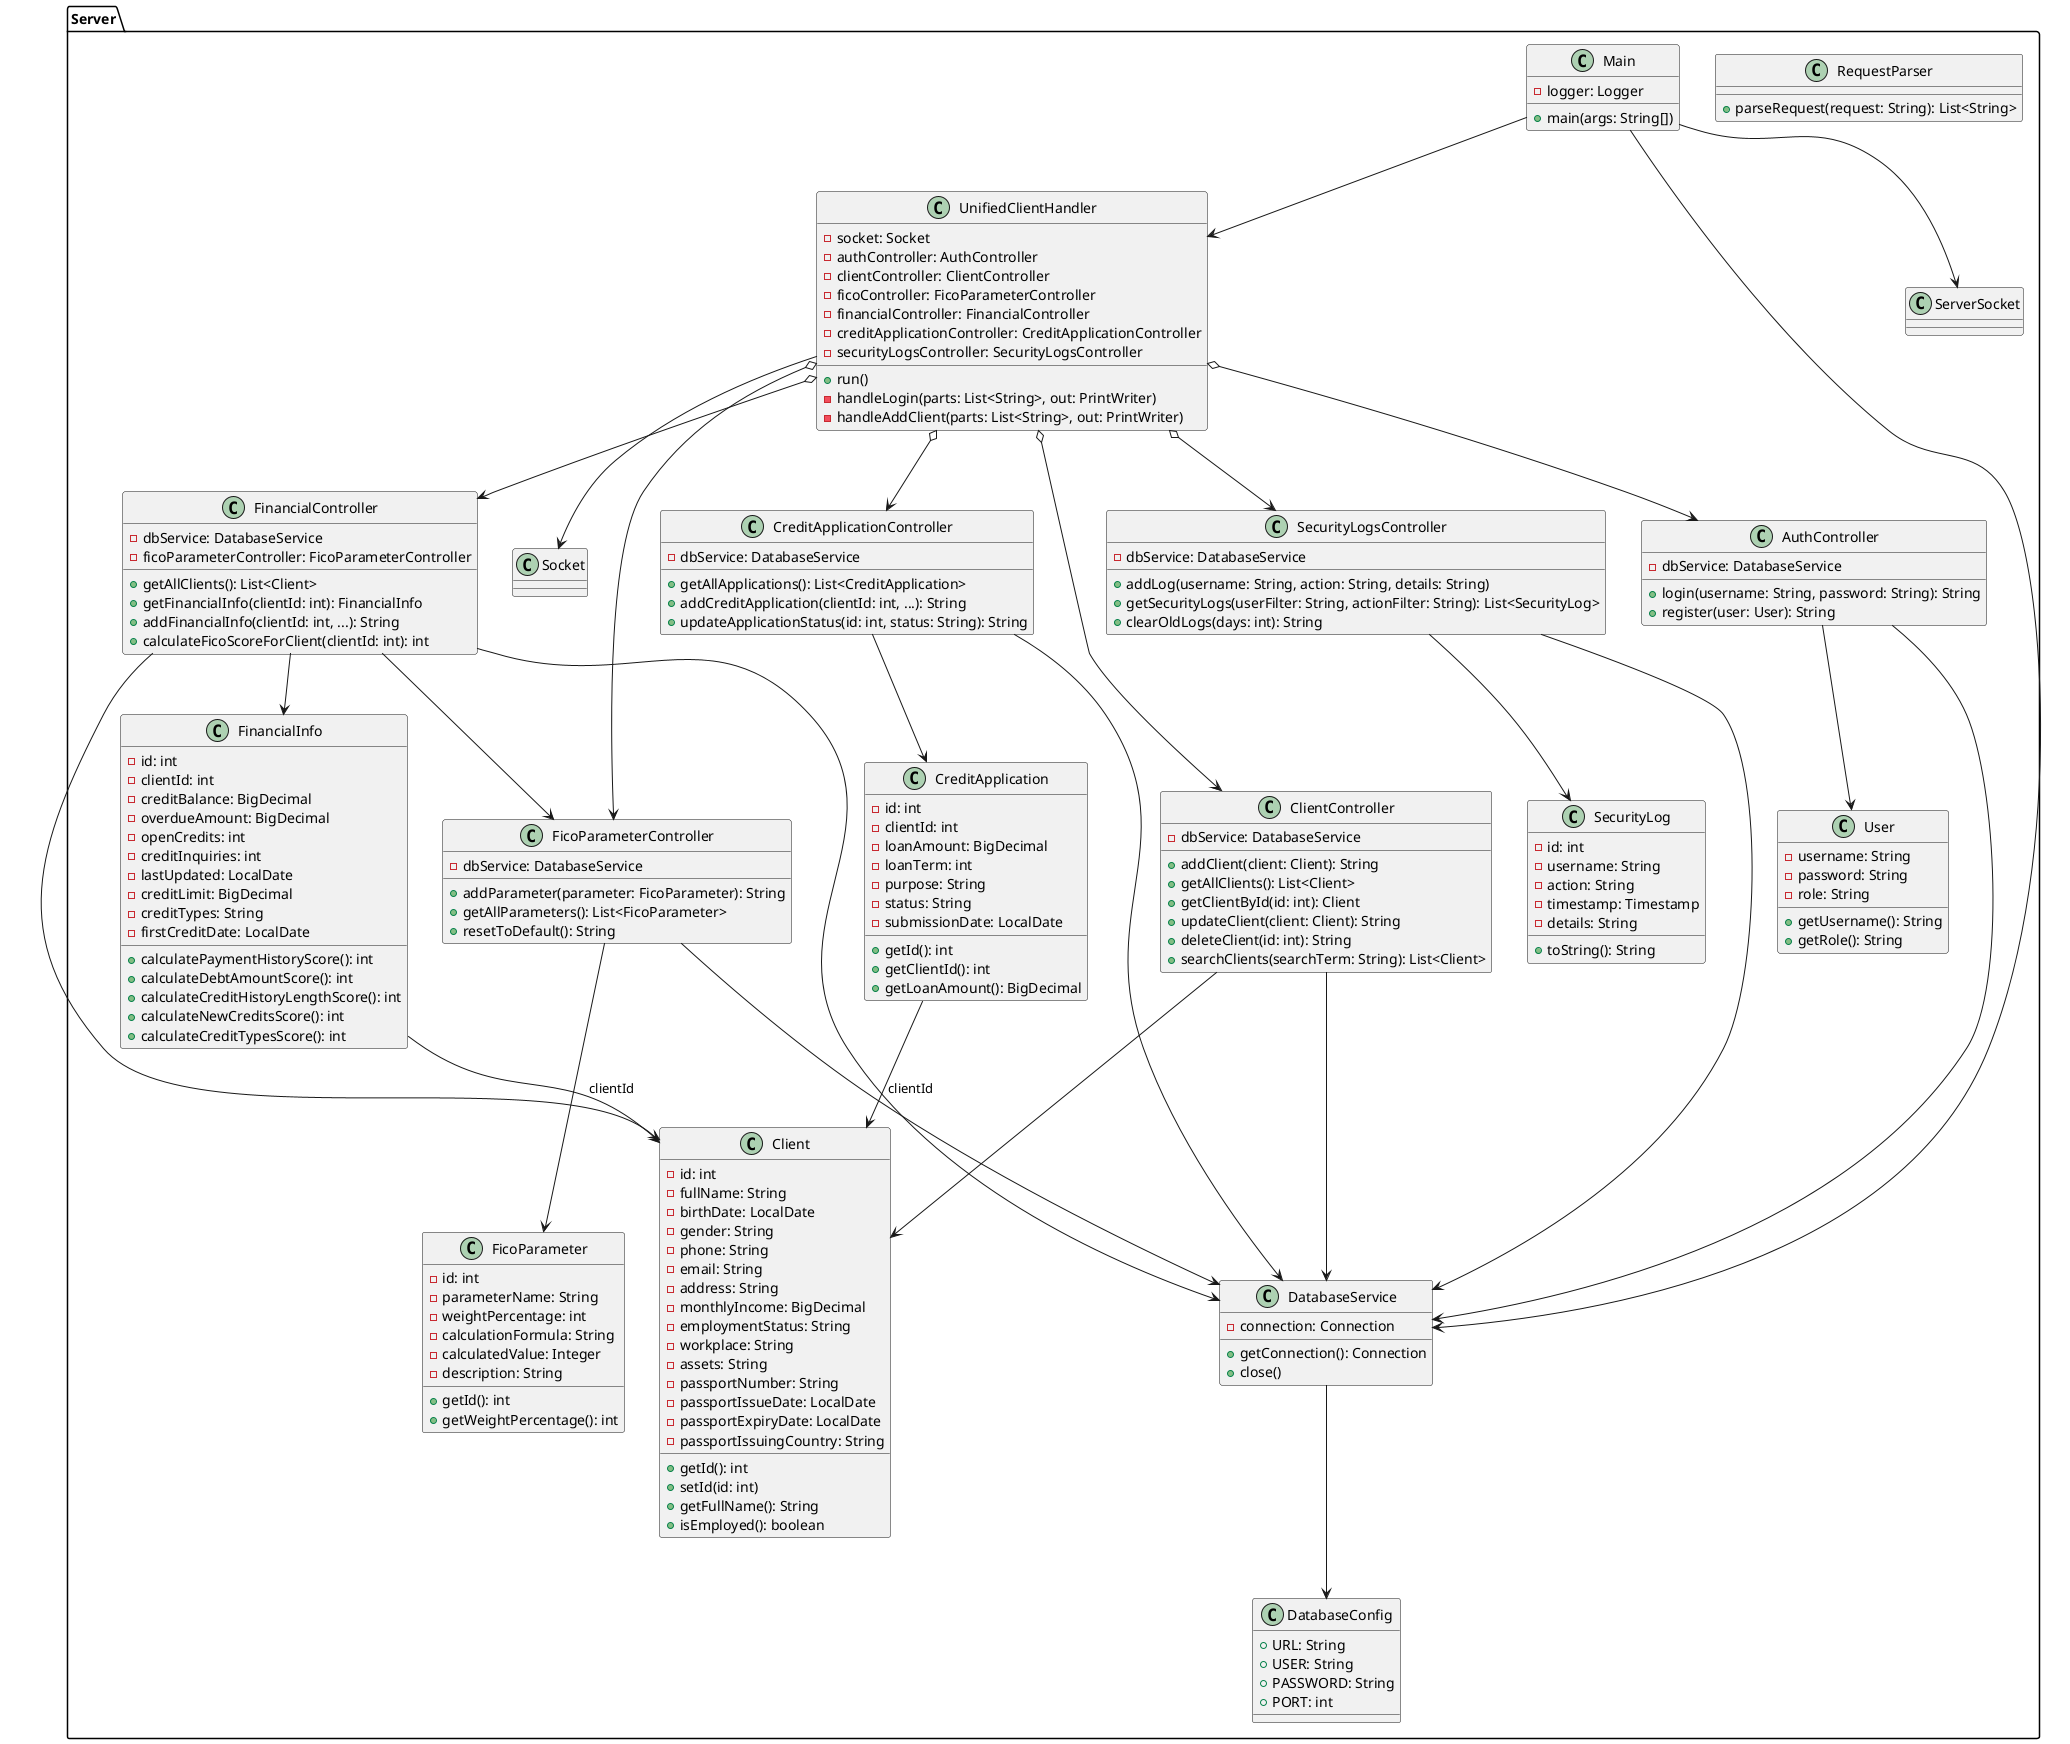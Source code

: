 @startuml
'https://plantuml.com/class-diagram

package "Server" {

  ' Модели
  class Client {
    -id: int
    -fullName: String
    -birthDate: LocalDate
    -gender: String
    -phone: String
    -email: String
    -address: String
    -monthlyIncome: BigDecimal
    -employmentStatus: String
    -workplace: String
    -assets: String
    -passportNumber: String
    -passportIssueDate: LocalDate
    -passportExpiryDate: LocalDate
    -passportIssuingCountry: String
    +getId(): int
    +setId(id: int)
    +getFullName(): String
    +isEmployed(): boolean
  }

  class CreditApplication {
    -id: int
    -clientId: int
    -loanAmount: BigDecimal
    -loanTerm: int
    -purpose: String
    -status: String
    -submissionDate: LocalDate
    +getId(): int
    +getClientId(): int
    +getLoanAmount(): BigDecimal
  }

  class FinancialInfo {
    -id: int
    -clientId: int
    -creditBalance: BigDecimal
    -overdueAmount: BigDecimal
    -openCredits: int
    -creditInquiries: int
    -lastUpdated: LocalDate
    -creditLimit: BigDecimal
    -creditTypes: String
    -firstCreditDate: LocalDate
    +calculatePaymentHistoryScore(): int
    +calculateDebtAmountScore(): int
    +calculateCreditHistoryLengthScore(): int
    +calculateNewCreditsScore(): int
    +calculateCreditTypesScore(): int
  }

  class FicoParameter {
    -id: int
    -parameterName: String
    -weightPercentage: int
    -calculationFormula: String
    -calculatedValue: Integer
    -description: String
    +getId(): int
    +getWeightPercentage(): int
  }

  class SecurityLog {
    -id: int
    -username: String
    -action: String
    -timestamp: Timestamp
    -details: String
    +toString(): String
  }

  class User {
    -username: String
    -password: String
    -role: String
    +getUsername(): String
    +getRole(): String
  }

  ' Контроллеры
  class AuthController {
    -dbService: DatabaseService
    +login(username: String, password: String): String
    +register(user: User): String
  }

  class ClientController {
    -dbService: DatabaseService
    +addClient(client: Client): String
    +getAllClients(): List<Client>
    +getClientById(id: int): Client
    +updateClient(client: Client): String
    +deleteClient(id: int): String
    +searchClients(searchTerm: String): List<Client>
  }

  class FinancialController {
    -dbService: DatabaseService
    -ficoParameterController: FicoParameterController
    +getAllClients(): List<Client>
    +getFinancialInfo(clientId: int): FinancialInfo
    +addFinancialInfo(clientId: int, ...): String
    +calculateFicoScoreForClient(clientId: int): int
  }

  class FicoParameterController {
    -dbService: DatabaseService
    +addParameter(parameter: FicoParameter): String
    +getAllParameters(): List<FicoParameter>
    +resetToDefault(): String
  }

  class CreditApplicationController {
    -dbService: DatabaseService
    +getAllApplications(): List<CreditApplication>
    +addCreditApplication(clientId: int, ...): String
    +updateApplicationStatus(id: int, status: String): String
  }

  class SecurityLogsController {
    -dbService: DatabaseService
    +addLog(username: String, action: String, details: String)
    +getSecurityLogs(userFilter: String, actionFilter: String): List<SecurityLog>
    +clearOldLogs(days: int): String
  }

  ' Обработчик
  class UnifiedClientHandler {
    -socket: Socket
    -authController: AuthController
    -clientController: ClientController
    -ficoController: FicoParameterController
    -financialController: FinancialController
    -creditApplicationController: CreditApplicationController
    -securityLogsController: SecurityLogsController
    +run()
    -handleLogin(parts: List<String>, out: PrintWriter)
    -handleAddClient(parts: List<String>, out: PrintWriter)
  }

  ' Сервисы
  class DatabaseService {
    -connection: Connection
    +getConnection(): Connection
    +close()
  }

  ' Утилиты
  class RequestParser {
    +parseRequest(request: String): List<String>
  }

  ' Конфигурация
  class DatabaseConfig {
    +URL: String
    +USER: String
    +PASSWORD: String
    +PORT: int
  }

  ' Основной класс
  class Main {
    -logger: Logger
    +main(args: String[])
  }

  ' Отношения
  UnifiedClientHandler o--> AuthController
  UnifiedClientHandler o--> ClientController
  UnifiedClientHandler o--> FicoParameterController
  UnifiedClientHandler o--> FinancialController
  UnifiedClientHandler o--> CreditApplicationController
  UnifiedClientHandler o--> SecurityLogsController
  UnifiedClientHandler --> Socket

  AuthController --> User
  AuthController --> DatabaseService
  ClientController --> Client
  ClientController --> DatabaseService
  FinancialController --> FinancialInfo
  FinancialController --> Client
  FinancialController --> FicoParameterController
  FinancialController --> DatabaseService
  FicoParameterController --> FicoParameter
  FicoParameterController --> DatabaseService
  CreditApplicationController --> CreditApplication
  CreditApplicationController --> DatabaseService
  SecurityLogsController --> SecurityLog
  SecurityLogsController --> DatabaseService

  Main --> DatabaseService
  Main --> ServerSocket
  Main --> UnifiedClientHandler

  DatabaseService --> DatabaseConfig
  FinancialInfo --> Client : clientId
  CreditApplication --> Client : clientId
}

@enduml